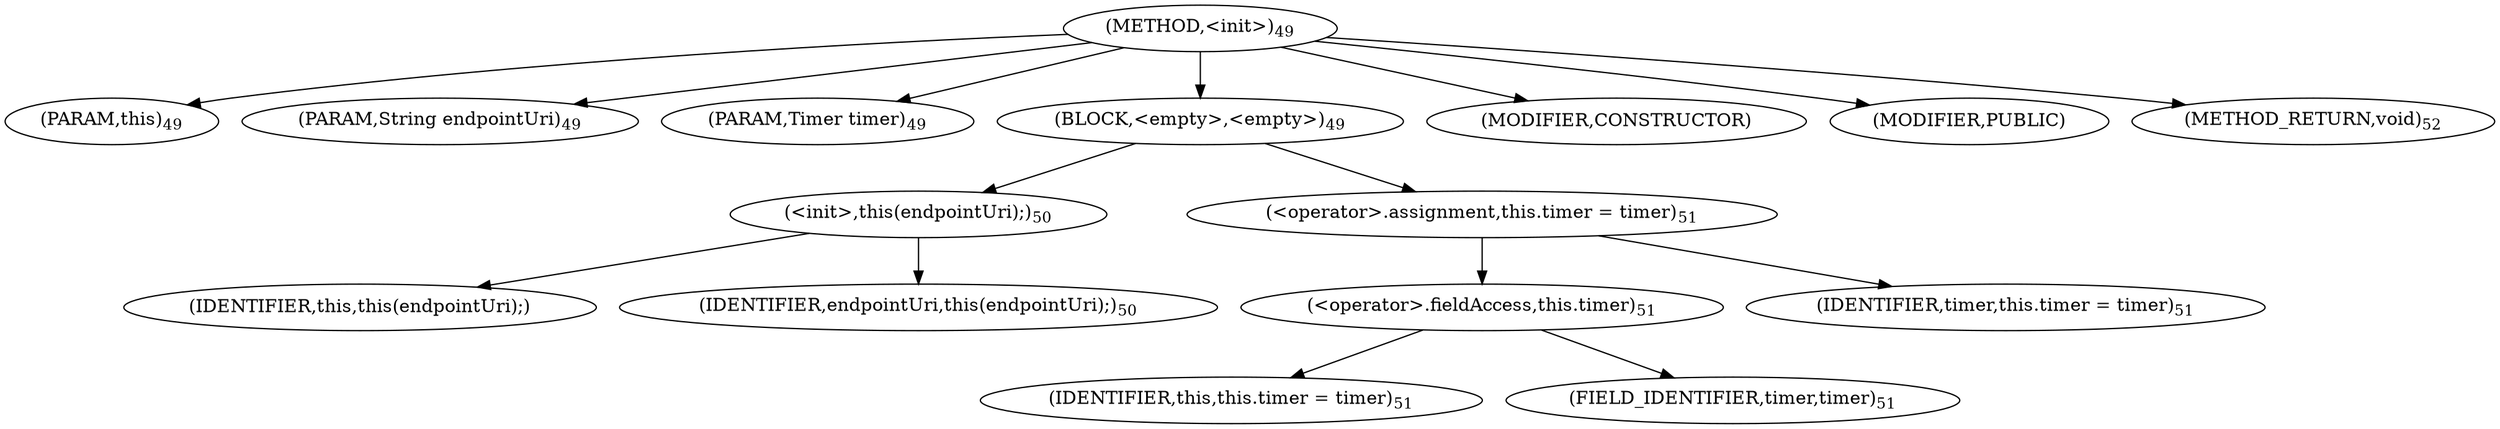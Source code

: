 digraph "&lt;init&gt;" {  
"96" [label = <(METHOD,&lt;init&gt;)<SUB>49</SUB>> ]
"9" [label = <(PARAM,this)<SUB>49</SUB>> ]
"97" [label = <(PARAM,String endpointUri)<SUB>49</SUB>> ]
"98" [label = <(PARAM,Timer timer)<SUB>49</SUB>> ]
"99" [label = <(BLOCK,&lt;empty&gt;,&lt;empty&gt;)<SUB>49</SUB>> ]
"100" [label = <(&lt;init&gt;,this(endpointUri);)<SUB>50</SUB>> ]
"8" [label = <(IDENTIFIER,this,this(endpointUri);)> ]
"101" [label = <(IDENTIFIER,endpointUri,this(endpointUri);)<SUB>50</SUB>> ]
"102" [label = <(&lt;operator&gt;.assignment,this.timer = timer)<SUB>51</SUB>> ]
"103" [label = <(&lt;operator&gt;.fieldAccess,this.timer)<SUB>51</SUB>> ]
"10" [label = <(IDENTIFIER,this,this.timer = timer)<SUB>51</SUB>> ]
"104" [label = <(FIELD_IDENTIFIER,timer,timer)<SUB>51</SUB>> ]
"105" [label = <(IDENTIFIER,timer,this.timer = timer)<SUB>51</SUB>> ]
"106" [label = <(MODIFIER,CONSTRUCTOR)> ]
"107" [label = <(MODIFIER,PUBLIC)> ]
"108" [label = <(METHOD_RETURN,void)<SUB>52</SUB>> ]
  "96" -> "9" 
  "96" -> "97" 
  "96" -> "98" 
  "96" -> "99" 
  "96" -> "106" 
  "96" -> "107" 
  "96" -> "108" 
  "99" -> "100" 
  "99" -> "102" 
  "100" -> "8" 
  "100" -> "101" 
  "102" -> "103" 
  "102" -> "105" 
  "103" -> "10" 
  "103" -> "104" 
}
